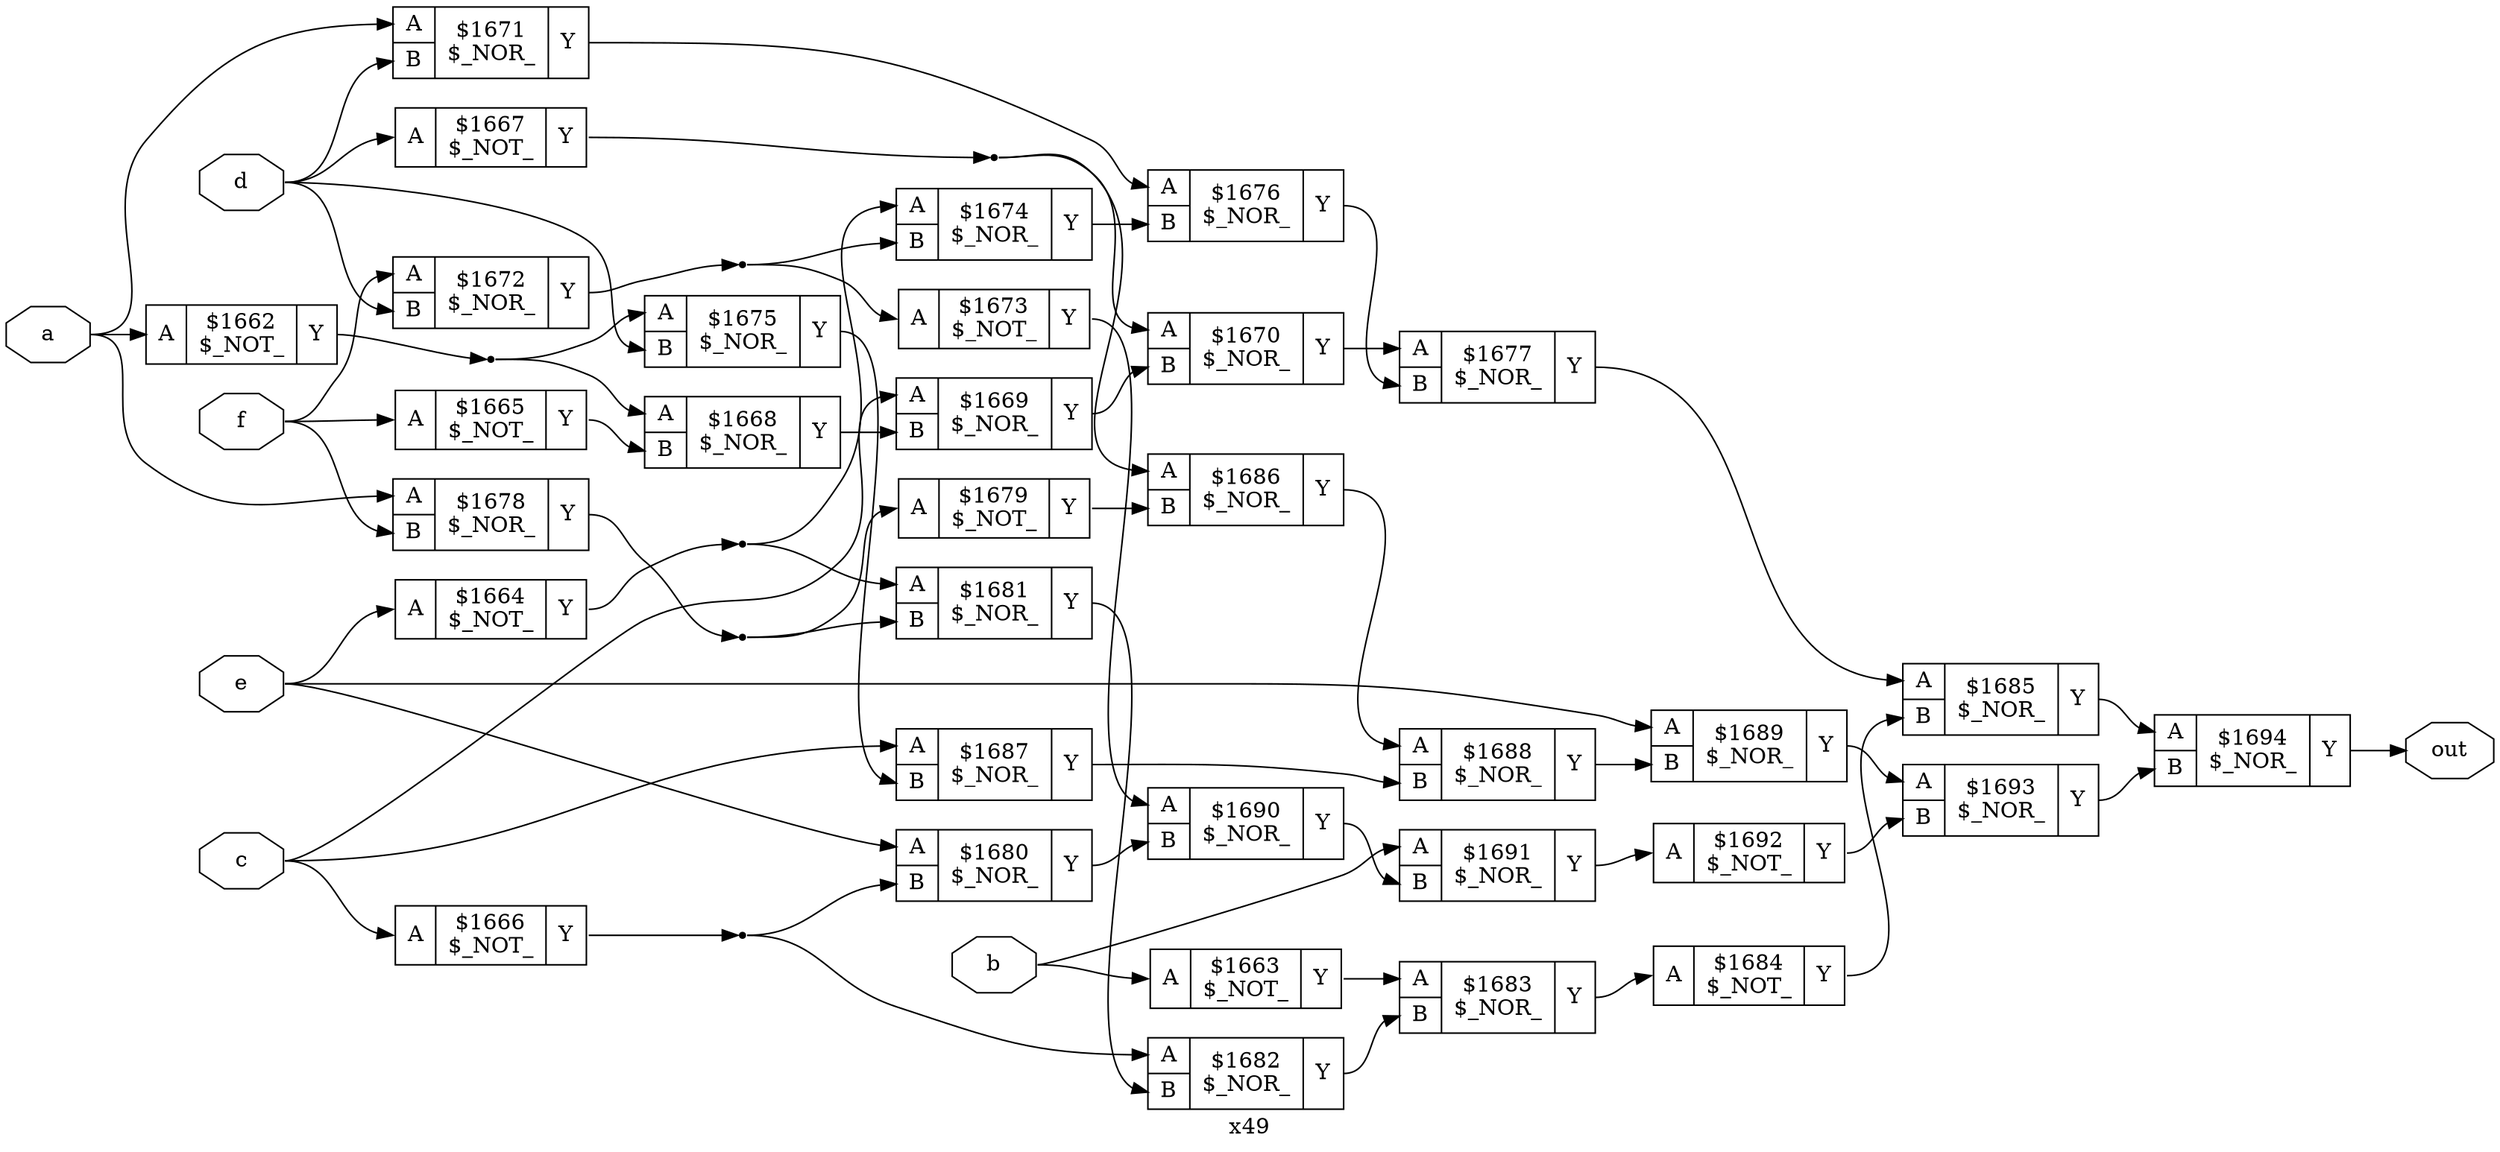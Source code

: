 digraph "x49" {
label="x49";
rankdir="LR";
remincross=true;
n33 [ shape=octagon, label="a", color="black", fontcolor="black" ];
n34 [ shape=octagon, label="b", color="black", fontcolor="black" ];
n35 [ shape=octagon, label="c", color="black", fontcolor="black" ];
n36 [ shape=octagon, label="d", color="black", fontcolor="black" ];
n37 [ shape=octagon, label="e", color="black", fontcolor="black" ];
n38 [ shape=octagon, label="f", color="black", fontcolor="black" ];
n39 [ shape=octagon, label="out", color="black", fontcolor="black" ];
c42 [ shape=record, label="{{<p40> A}|$1662\n$_NOT_|{<p41> Y}}" ];
c43 [ shape=record, label="{{<p40> A}|$1663\n$_NOT_|{<p41> Y}}" ];
c44 [ shape=record, label="{{<p40> A}|$1664\n$_NOT_|{<p41> Y}}" ];
c45 [ shape=record, label="{{<p40> A}|$1665\n$_NOT_|{<p41> Y}}" ];
c46 [ shape=record, label="{{<p40> A}|$1666\n$_NOT_|{<p41> Y}}" ];
c47 [ shape=record, label="{{<p40> A}|$1667\n$_NOT_|{<p41> Y}}" ];
c49 [ shape=record, label="{{<p40> A|<p48> B}|$1668\n$_NOR_|{<p41> Y}}" ];
c50 [ shape=record, label="{{<p40> A|<p48> B}|$1669\n$_NOR_|{<p41> Y}}" ];
c51 [ shape=record, label="{{<p40> A|<p48> B}|$1670\n$_NOR_|{<p41> Y}}" ];
c52 [ shape=record, label="{{<p40> A|<p48> B}|$1671\n$_NOR_|{<p41> Y}}" ];
c53 [ shape=record, label="{{<p40> A|<p48> B}|$1672\n$_NOR_|{<p41> Y}}" ];
c54 [ shape=record, label="{{<p40> A}|$1673\n$_NOT_|{<p41> Y}}" ];
c55 [ shape=record, label="{{<p40> A|<p48> B}|$1674\n$_NOR_|{<p41> Y}}" ];
c56 [ shape=record, label="{{<p40> A|<p48> B}|$1675\n$_NOR_|{<p41> Y}}" ];
c57 [ shape=record, label="{{<p40> A|<p48> B}|$1676\n$_NOR_|{<p41> Y}}" ];
c58 [ shape=record, label="{{<p40> A|<p48> B}|$1677\n$_NOR_|{<p41> Y}}" ];
c59 [ shape=record, label="{{<p40> A|<p48> B}|$1678\n$_NOR_|{<p41> Y}}" ];
c60 [ shape=record, label="{{<p40> A}|$1679\n$_NOT_|{<p41> Y}}" ];
c61 [ shape=record, label="{{<p40> A|<p48> B}|$1680\n$_NOR_|{<p41> Y}}" ];
c62 [ shape=record, label="{{<p40> A|<p48> B}|$1681\n$_NOR_|{<p41> Y}}" ];
c63 [ shape=record, label="{{<p40> A|<p48> B}|$1682\n$_NOR_|{<p41> Y}}" ];
c64 [ shape=record, label="{{<p40> A|<p48> B}|$1683\n$_NOR_|{<p41> Y}}" ];
c65 [ shape=record, label="{{<p40> A}|$1684\n$_NOT_|{<p41> Y}}" ];
c66 [ shape=record, label="{{<p40> A|<p48> B}|$1685\n$_NOR_|{<p41> Y}}" ];
c67 [ shape=record, label="{{<p40> A|<p48> B}|$1686\n$_NOR_|{<p41> Y}}" ];
c68 [ shape=record, label="{{<p40> A|<p48> B}|$1687\n$_NOR_|{<p41> Y}}" ];
c69 [ shape=record, label="{{<p40> A|<p48> B}|$1688\n$_NOR_|{<p41> Y}}" ];
c70 [ shape=record, label="{{<p40> A|<p48> B}|$1689\n$_NOR_|{<p41> Y}}" ];
c71 [ shape=record, label="{{<p40> A|<p48> B}|$1690\n$_NOR_|{<p41> Y}}" ];
c72 [ shape=record, label="{{<p40> A|<p48> B}|$1691\n$_NOR_|{<p41> Y}}" ];
c73 [ shape=record, label="{{<p40> A}|$1692\n$_NOT_|{<p41> Y}}" ];
c74 [ shape=record, label="{{<p40> A|<p48> B}|$1693\n$_NOR_|{<p41> Y}}" ];
c75 [ shape=record, label="{{<p40> A|<p48> B}|$1694\n$_NOR_|{<p41> Y}}" ];
n1 [ shape=point ];
c44:p41:e -> n1:w [color="black", label=""];
n1:e -> c55:p40:w [color="black", label=""];
n1:e -> c62:p40:w [color="black", label=""];
c54:p41:e -> c71:p40:w [color="black", label=""];
c55:p41:e -> c57:p48:w [color="black", label=""];
c56:p41:e -> c68:p48:w [color="black", label=""];
c57:p41:e -> c58:p48:w [color="black", label=""];
c58:p41:e -> c66:p40:w [color="black", label=""];
n15 [ shape=point ];
c59:p41:e -> n15:w [color="black", label=""];
n15:e -> c60:p40:w [color="black", label=""];
n15:e -> c62:p48:w [color="black", label=""];
c60:p41:e -> c67:p48:w [color="black", label=""];
c61:p41:e -> c71:p48:w [color="black", label=""];
c62:p41:e -> c63:p48:w [color="black", label=""];
c63:p41:e -> c64:p48:w [color="black", label=""];
c45:p41:e -> c49:p48:w [color="black", label=""];
c64:p41:e -> c65:p40:w [color="black", label=""];
c65:p41:e -> c66:p48:w [color="black", label=""];
c66:p41:e -> c75:p40:w [color="black", label=""];
c67:p41:e -> c69:p40:w [color="black", label=""];
c68:p41:e -> c69:p48:w [color="black", label=""];
c69:p41:e -> c70:p48:w [color="black", label=""];
c70:p41:e -> c74:p40:w [color="black", label=""];
c71:p41:e -> c72:p48:w [color="black", label=""];
c72:p41:e -> c73:p40:w [color="black", label=""];
c73:p41:e -> c74:p48:w [color="black", label=""];
n3 [ shape=point ];
c46:p41:e -> n3:w [color="black", label=""];
n3:e -> c61:p48:w [color="black", label=""];
n3:e -> c63:p40:w [color="black", label=""];
c74:p41:e -> c75:p48:w [color="black", label=""];
n31 [ shape=point ];
c42:p41:e -> n31:w [color="black", label=""];
n31:e -> c49:p40:w [color="black", label=""];
n31:e -> c56:p40:w [color="black", label=""];
c43:p41:e -> c64:p40:w [color="black", label=""];
n33:e -> c42:p40:w [color="black", label=""];
n33:e -> c52:p40:w [color="black", label=""];
n33:e -> c59:p40:w [color="black", label=""];
n34:e -> c43:p40:w [color="black", label=""];
n34:e -> c72:p40:w [color="black", label=""];
n35:e -> c46:p40:w [color="black", label=""];
n35:e -> c50:p40:w [color="black", label=""];
n35:e -> c68:p40:w [color="black", label=""];
n36:e -> c47:p40:w [color="black", label=""];
n36:e -> c52:p48:w [color="black", label=""];
n36:e -> c53:p48:w [color="black", label=""];
n36:e -> c56:p48:w [color="black", label=""];
n37:e -> c44:p40:w [color="black", label=""];
n37:e -> c61:p40:w [color="black", label=""];
n37:e -> c70:p40:w [color="black", label=""];
n38:e -> c45:p40:w [color="black", label=""];
n38:e -> c53:p40:w [color="black", label=""];
n38:e -> c59:p48:w [color="black", label=""];
c75:p41:e -> n39:w [color="black", label=""];
n4 [ shape=point ];
c47:p41:e -> n4:w [color="black", label=""];
n4:e -> c51:p40:w [color="black", label=""];
n4:e -> c67:p40:w [color="black", label=""];
c49:p41:e -> c50:p48:w [color="black", label=""];
c50:p41:e -> c51:p48:w [color="black", label=""];
c51:p41:e -> c58:p40:w [color="black", label=""];
c52:p41:e -> c57:p40:w [color="black", label=""];
n9 [ shape=point ];
c53:p41:e -> n9:w [color="black", label=""];
n9:e -> c54:p40:w [color="black", label=""];
n9:e -> c55:p48:w [color="black", label=""];
}
